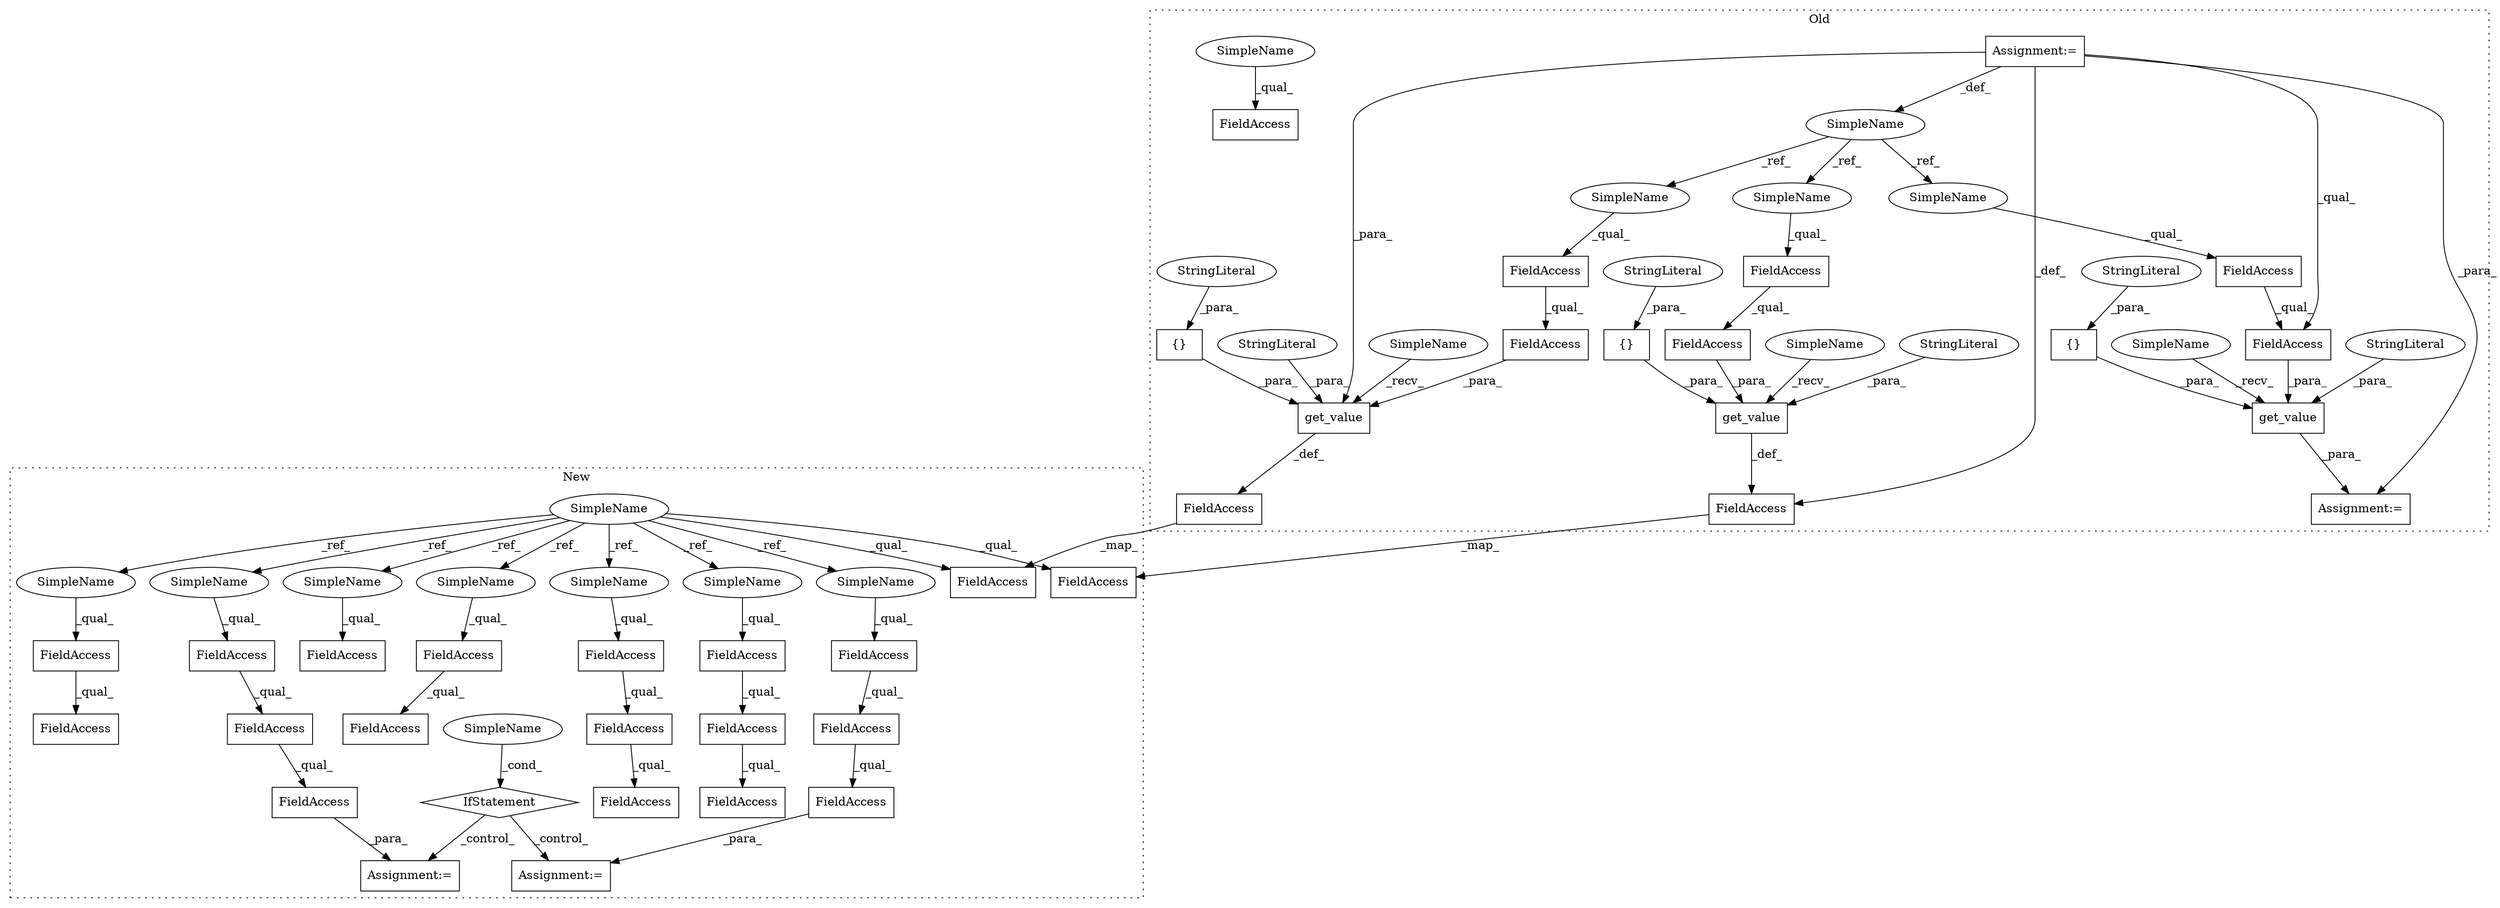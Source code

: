 digraph G {
subgraph cluster0 {
1 [label="get_value" a="32" s="2048,2134" l="10,1" shape="box"];
3 [label="Assignment:=" a="7" s="2042" l="1" shape="box"];
4 [label="Assignment:=" a="7" s="1900" l="5" shape="box"];
7 [label="FieldAccess" a="22" s="2382" l="43" shape="box"];
8 [label="{}" a="4" s="2114,2122" l="1,1" shape="box"];
9 [label="StringLiteral" a="45" s="2124" l="10" shape="ellipse"];
10 [label="StringLiteral" a="45" s="2115" l="7" shape="ellipse"];
11 [label="get_value" a="32" s="2372,2465" l="10,1" shape="box"];
12 [label="{}" a="4" s="2438,2453" l="1,1" shape="box"];
13 [label="StringLiteral" a="45" s="2455" l="10" shape="ellipse"];
14 [label="StringLiteral" a="45" s="2439" l="7" shape="ellipse"];
15 [label="get_value" a="32" s="2207,2297" l="10,1" shape="box"];
16 [label="{}" a="4" s="2273,2285" l="1,1" shape="box"];
17 [label="StringLiteral" a="45" s="2274" l="6" shape="ellipse"];
18 [label="StringLiteral" a="45" s="2287" l="10" shape="ellipse"];
19 [label="FieldAccess" a="22" s="2382" l="11" shape="box"];
20 [label="SimpleName" a="42" s="1900" l="5" shape="ellipse"];
21 [label="FieldAccess" a="22" s="2058" l="11" shape="box"];
22 [label="FieldAccess" a="22" s="2217" l="43" shape="box"];
24 [label="FieldAccess" a="22" s="2217" l="11" shape="box"];
28 [label="FieldAccess" a="22" s="1939" l="10" shape="box"];
44 [label="FieldAccess" a="22" s="2058" l="43" shape="box"];
46 [label="FieldAccess" a="22" s="2352" l="14" shape="box"];
47 [label="FieldAccess" a="22" s="2188" l="13" shape="box"];
56 [label="SimpleName" a="42" s="1939" l="4" shape="ellipse"];
57 [label="SimpleName" a="42" s="2043" l="4" shape="ellipse"];
58 [label="SimpleName" a="42" s="2367" l="4" shape="ellipse"];
59 [label="SimpleName" a="42" s="2202" l="4" shape="ellipse"];
60 [label="SimpleName" a="42" s="2382" l="5" shape="ellipse"];
61 [label="SimpleName" a="42" s="2058" l="5" shape="ellipse"];
62 [label="SimpleName" a="42" s="2217" l="5" shape="ellipse"];
label = "Old";
style="dotted";
}
subgraph cluster1 {
2 [label="IfStatement" a="25" s="1875,1939" l="4,2" shape="diamond"];
5 [label="Assignment:=" a="7" s="2111" l="1" shape="box"];
6 [label="SimpleName" a="42" s="" l="" shape="ellipse"];
23 [label="FieldAccess" a="22" s="2112" l="25" shape="box"];
25 [label="FieldAccess" a="22" s="2112" l="16" shape="box"];
26 [label="FieldAccess" a="22" s="2112" l="11" shape="box"];
27 [label="SimpleName" a="42" s="1682" l="4" shape="ellipse"];
29 [label="FieldAccess" a="22" s="1793" l="11" shape="box"];
30 [label="FieldAccess" a="22" s="1793" l="17" shape="box"];
31 [label="FieldAccess" a="22" s="1773" l="11" shape="box"];
32 [label="FieldAccess" a="22" s="1773" l="16" shape="box"];
33 [label="FieldAccess" a="22" s="2162" l="11" shape="box"];
34 [label="FieldAccess" a="22" s="2162" l="17" shape="box"];
35 [label="FieldAccess" a="22" s="1965" l="11" shape="box"];
36 [label="FieldAccess" a="22" s="2162" l="26" shape="box"];
37 [label="FieldAccess" a="22" s="1965" l="17" shape="box"];
38 [label="FieldAccess" a="22" s="1965" l="26" shape="box"];
39 [label="FieldAccess" a="22" s="1739" l="11" shape="box"];
40 [label="FieldAccess" a="22" s="2016" l="11" shape="box"];
41 [label="FieldAccess" a="22" s="2016" l="16" shape="box"];
42 [label="FieldAccess" a="22" s="2016" l="25" shape="box"];
43 [label="Assignment:=" a="7" s="2161" l="1" shape="box"];
45 [label="FieldAccess" a="22" s="2001" l="14" shape="box"];
48 [label="FieldAccess" a="22" s="1951" l="13" shape="box"];
49 [label="SimpleName" a="42" s="1773" l="4" shape="ellipse"];
50 [label="SimpleName" a="42" s="2112" l="4" shape="ellipse"];
51 [label="SimpleName" a="42" s="1739" l="4" shape="ellipse"];
52 [label="SimpleName" a="42" s="1793" l="4" shape="ellipse"];
53 [label="SimpleName" a="42" s="2162" l="4" shape="ellipse"];
54 [label="SimpleName" a="42" s="2016" l="4" shape="ellipse"];
55 [label="SimpleName" a="42" s="1965" l="4" shape="ellipse"];
label = "New";
style="dotted";
}
1 -> 3 [label="_para_"];
2 -> 5 [label="_control_"];
2 -> 43 [label="_control_"];
4 -> 11 [label="_para_"];
4 -> 44 [label="_qual_"];
4 -> 3 [label="_para_"];
4 -> 47 [label="_def_"];
4 -> 20 [label="_def_"];
6 -> 2 [label="_cond_"];
7 -> 11 [label="_para_"];
8 -> 1 [label="_para_"];
9 -> 1 [label="_para_"];
10 -> 8 [label="_para_"];
11 -> 46 [label="_def_"];
12 -> 11 [label="_para_"];
13 -> 11 [label="_para_"];
14 -> 12 [label="_para_"];
15 -> 47 [label="_def_"];
16 -> 15 [label="_para_"];
17 -> 16 [label="_para_"];
18 -> 15 [label="_para_"];
19 -> 7 [label="_qual_"];
20 -> 60 [label="_ref_"];
20 -> 62 [label="_ref_"];
20 -> 61 [label="_ref_"];
21 -> 44 [label="_qual_"];
22 -> 15 [label="_para_"];
23 -> 5 [label="_para_"];
24 -> 22 [label="_qual_"];
25 -> 23 [label="_qual_"];
26 -> 25 [label="_qual_"];
27 -> 55 [label="_ref_"];
27 -> 51 [label="_ref_"];
27 -> 54 [label="_ref_"];
27 -> 45 [label="_qual_"];
27 -> 49 [label="_ref_"];
27 -> 52 [label="_ref_"];
27 -> 50 [label="_ref_"];
27 -> 53 [label="_ref_"];
27 -> 48 [label="_qual_"];
29 -> 30 [label="_qual_"];
31 -> 32 [label="_qual_"];
33 -> 34 [label="_qual_"];
34 -> 36 [label="_qual_"];
35 -> 37 [label="_qual_"];
36 -> 43 [label="_para_"];
37 -> 38 [label="_qual_"];
40 -> 41 [label="_qual_"];
41 -> 42 [label="_qual_"];
44 -> 1 [label="_para_"];
46 -> 45 [label="_map_"];
47 -> 48 [label="_map_"];
49 -> 31 [label="_qual_"];
50 -> 26 [label="_qual_"];
51 -> 39 [label="_qual_"];
52 -> 29 [label="_qual_"];
53 -> 33 [label="_qual_"];
54 -> 40 [label="_qual_"];
55 -> 35 [label="_qual_"];
56 -> 28 [label="_qual_"];
57 -> 1 [label="_recv_"];
58 -> 11 [label="_recv_"];
59 -> 15 [label="_recv_"];
60 -> 19 [label="_qual_"];
61 -> 21 [label="_qual_"];
62 -> 24 [label="_qual_"];
}